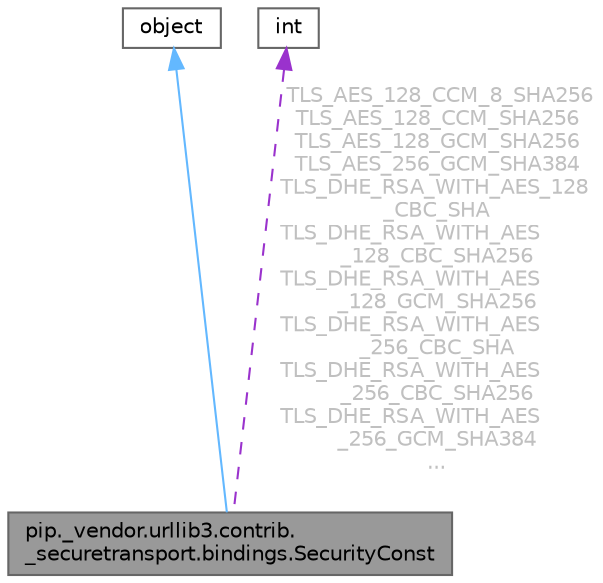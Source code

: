 digraph "pip._vendor.urllib3.contrib._securetransport.bindings.SecurityConst"
{
 // LATEX_PDF_SIZE
  bgcolor="transparent";
  edge [fontname=Helvetica,fontsize=10,labelfontname=Helvetica,labelfontsize=10];
  node [fontname=Helvetica,fontsize=10,shape=box,height=0.2,width=0.4];
  Node1 [id="Node000001",label="pip._vendor.urllib3.contrib.\l_securetransport.bindings.SecurityConst",height=0.2,width=0.4,color="gray40", fillcolor="grey60", style="filled", fontcolor="black",tooltip=" "];
  Node2 -> Node1 [id="edge3_Node000001_Node000002",dir="back",color="steelblue1",style="solid",tooltip=" "];
  Node2 [id="Node000002",label="object",height=0.2,width=0.4,color="gray40", fillcolor="white", style="filled",tooltip=" "];
  Node3 -> Node1 [id="edge4_Node000001_Node000003",dir="back",color="darkorchid3",style="dashed",tooltip=" ",label=" TLS_AES_128_CCM_8_SHA256\nTLS_AES_128_CCM_SHA256\nTLS_AES_128_GCM_SHA256\nTLS_AES_256_GCM_SHA384\nTLS_DHE_RSA_WITH_AES_128\l_CBC_SHA\nTLS_DHE_RSA_WITH_AES\l_128_CBC_SHA256\nTLS_DHE_RSA_WITH_AES\l_128_GCM_SHA256\nTLS_DHE_RSA_WITH_AES\l_256_CBC_SHA\nTLS_DHE_RSA_WITH_AES\l_256_CBC_SHA256\nTLS_DHE_RSA_WITH_AES\l_256_GCM_SHA384\n...",fontcolor="grey" ];
  Node3 [id="Node000003",label="int",height=0.2,width=0.4,color="gray40", fillcolor="white", style="filled",tooltip=" "];
}
